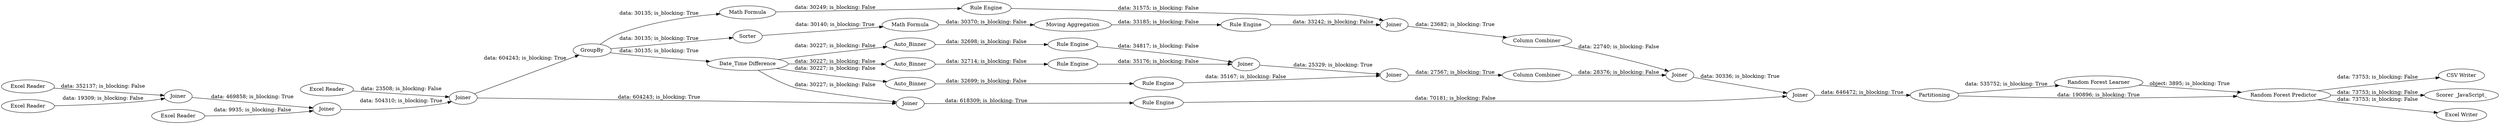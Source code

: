 digraph {
	"-4506244901147456038_130" [label=Joiner]
	"-4506244901147456038_106" [label=GroupBy]
	"-4506244901147456038_114" [label="Math Formula"]
	"-4506244901147456038_126" [label="Rule Engine"]
	"-4506244901147456038_129" [label=Joiner]
	"-4506244901147456038_122" [label="Date_Time Difference"]
	"-4506244901147456038_109" [label="Moving Aggregation"]
	"-4506244901147456038_5" [label="Excel Reader"]
	"-4506244901147456038_131" [label="Column Combiner"]
	"-4506244901147456038_121" [label="Rule Engine"]
	"-4506244901147456038_101" [label="CSV Writer"]
	"-4506244901147456038_107" [label=Sorter]
	"-4506244901147456038_116" [label="Rule Engine"]
	"-4506244901147456038_125" [label=Auto_Binner]
	"-4506244901147456038_105" [label="Scorer _JavaScript_"]
	"-4506244901147456038_102" [label="Excel Writer"]
	"-4506244901147456038_138" [label="Random Forest Predictor"]
	"-4506244901147456038_132" [label="Column Combiner"]
	"-4506244901147456038_120" [label=Joiner]
	"-4506244901147456038_137" [label="Random Forest Learner"]
	"-4506244901147456038_8" [label=Joiner]
	"-4506244901147456038_6" [label=Joiner]
	"-4506244901147456038_124" [label=Auto_Binner]
	"-4506244901147456038_7" [label=Joiner]
	"-4506244901147456038_2" [label="Excel Reader"]
	"-4506244901147456038_9" [label=Partitioning]
	"-4506244901147456038_3" [label="Excel Reader"]
	"-4506244901147456038_133" [label=Joiner]
	"-4506244901147456038_108" [label="Math Formula"]
	"-4506244901147456038_128" [label="Rule Engine"]
	"-4506244901147456038_123" [label=Auto_Binner]
	"-4506244901147456038_127" [label="Rule Engine"]
	"-4506244901147456038_4" [label="Excel Reader"]
	"-4506244901147456038_135" [label=Joiner]
	"-4506244901147456038_134" [label=Joiner]
	"-4506244901147456038_110" [label="Rule Engine"]
	"-4506244901147456038_8" -> "-4506244901147456038_120" [label="data: 604243; is_blocking: True"]
	"-4506244901147456038_120" -> "-4506244901147456038_121" [label="data: 618309; is_blocking: True"]
	"-4506244901147456038_125" -> "-4506244901147456038_128" [label="data: 32714; is_blocking: False"]
	"-4506244901147456038_126" -> "-4506244901147456038_130" [label="data: 35167; is_blocking: False"]
	"-4506244901147456038_138" -> "-4506244901147456038_105" [label="data: 73753; is_blocking: False"]
	"-4506244901147456038_110" -> "-4506244901147456038_133" [label="data: 33242; is_blocking: False"]
	"-4506244901147456038_122" -> "-4506244901147456038_120" [label="data: 30227; is_blocking: False"]
	"-4506244901147456038_122" -> "-4506244901147456038_123" [label="data: 30227; is_blocking: False"]
	"-4506244901147456038_130" -> "-4506244901147456038_131" [label="data: 27567; is_blocking: True"]
	"-4506244901147456038_106" -> "-4506244901147456038_122" [label="data: 30135; is_blocking: True"]
	"-4506244901147456038_122" -> "-4506244901147456038_125" [label="data: 30227; is_blocking: False"]
	"-4506244901147456038_5" -> "-4506244901147456038_8" [label="data: 23508; is_blocking: False"]
	"-4506244901147456038_4" -> "-4506244901147456038_7" [label="data: 9935; is_blocking: False"]
	"-4506244901147456038_134" -> "-4506244901147456038_135" [label="data: 30336; is_blocking: True"]
	"-4506244901147456038_106" -> "-4506244901147456038_107" [label="data: 30135; is_blocking: True"]
	"-4506244901147456038_108" -> "-4506244901147456038_109" [label="data: 30370; is_blocking: False"]
	"-4506244901147456038_123" -> "-4506244901147456038_126" [label="data: 32699; is_blocking: False"]
	"-4506244901147456038_106" -> "-4506244901147456038_114" [label="data: 30135; is_blocking: True"]
	"-4506244901147456038_124" -> "-4506244901147456038_127" [label="data: 32698; is_blocking: False"]
	"-4506244901147456038_8" -> "-4506244901147456038_106" [label="data: 604243; is_blocking: True"]
	"-4506244901147456038_107" -> "-4506244901147456038_108" [label="data: 30140; is_blocking: True"]
	"-4506244901147456038_132" -> "-4506244901147456038_134" [label="data: 22740; is_blocking: False"]
	"-4506244901147456038_135" -> "-4506244901147456038_9" [label="data: 646472; is_blocking: True"]
	"-4506244901147456038_109" -> "-4506244901147456038_110" [label="data: 33185; is_blocking: False"]
	"-4506244901147456038_131" -> "-4506244901147456038_134" [label="data: 28376; is_blocking: False"]
	"-4506244901147456038_2" -> "-4506244901147456038_6" [label="data: 352137; is_blocking: False"]
	"-4506244901147456038_129" -> "-4506244901147456038_130" [label="data: 25329; is_blocking: True"]
	"-4506244901147456038_133" -> "-4506244901147456038_132" [label="data: 23682; is_blocking: True"]
	"-4506244901147456038_127" -> "-4506244901147456038_129" [label="data: 34817; is_blocking: False"]
	"-4506244901147456038_7" -> "-4506244901147456038_8" [label="data: 504310; is_blocking: True"]
	"-4506244901147456038_138" -> "-4506244901147456038_102" [label="data: 73753; is_blocking: False"]
	"-4506244901147456038_116" -> "-4506244901147456038_133" [label="data: 31575; is_blocking: False"]
	"-4506244901147456038_6" -> "-4506244901147456038_7" [label="data: 469858; is_blocking: True"]
	"-4506244901147456038_137" -> "-4506244901147456038_138" [label="object: 3895; is_blocking: True"]
	"-4506244901147456038_3" -> "-4506244901147456038_6" [label="data: 19309; is_blocking: False"]
	"-4506244901147456038_121" -> "-4506244901147456038_135" [label="data: 70181; is_blocking: False"]
	"-4506244901147456038_9" -> "-4506244901147456038_138" [label="data: 190896; is_blocking: True"]
	"-4506244901147456038_114" -> "-4506244901147456038_116" [label="data: 30249; is_blocking: False"]
	"-4506244901147456038_128" -> "-4506244901147456038_129" [label="data: 35176; is_blocking: False"]
	"-4506244901147456038_138" -> "-4506244901147456038_101" [label="data: 73753; is_blocking: False"]
	"-4506244901147456038_9" -> "-4506244901147456038_137" [label="data: 535752; is_blocking: True"]
	"-4506244901147456038_122" -> "-4506244901147456038_124" [label="data: 30227; is_blocking: False"]
	rankdir=LR
}
